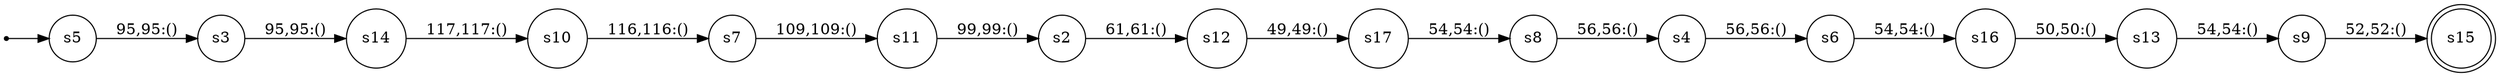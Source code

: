 
      digraph G {
        rankdir=LR;
        init [shape=point];
        node [shape = doublecircle];
        s15
        node [shape = circle];
        init -> s5;
        s17 -> s8 [label = "54,54:()"]
        s16 -> s13 [label = "50,50:()"]
        s14 -> s10 [label = "117,117:()"]
        s13 -> s9 [label = "54,54:()"]
        s12 -> s17 [label = "49,49:()"]
        s11 -> s2 [label = "99,99:()"]
        s10 -> s7 [label = "116,116:()"]
        s9 -> s15 [label = "52,52:()"]
        s8 -> s4 [label = "56,56:()"]
        s7 -> s11 [label = "109,109:()"]
        s6 -> s16 [label = "54,54:()"]
        s5 -> s3 [label = "95,95:()"]
        s4 -> s6 [label = "56,56:()"]
        s3 -> s14 [label = "95,95:()"]
        s2 -> s12 [label = "61,61:()"]}